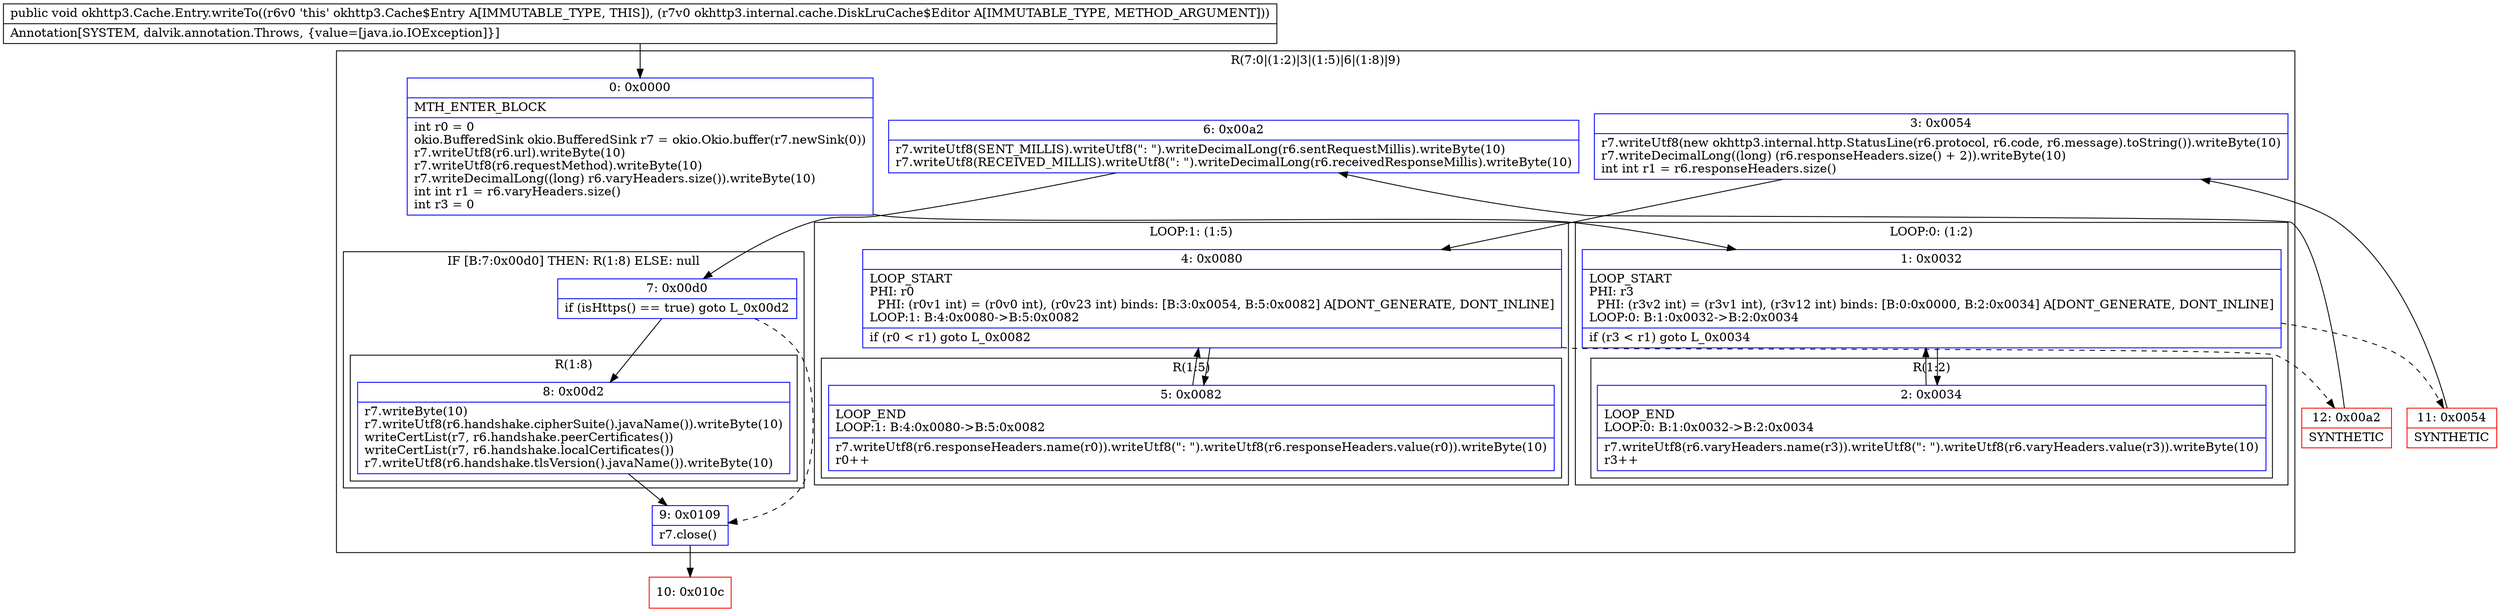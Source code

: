 digraph "CFG forokhttp3.Cache.Entry.writeTo(Lokhttp3\/internal\/cache\/DiskLruCache$Editor;)V" {
subgraph cluster_Region_112473731 {
label = "R(7:0|(1:2)|3|(1:5)|6|(1:8)|9)";
node [shape=record,color=blue];
Node_0 [shape=record,label="{0\:\ 0x0000|MTH_ENTER_BLOCK\l|int r0 = 0\lokio.BufferedSink okio.BufferedSink r7 = okio.Okio.buffer(r7.newSink(0))\lr7.writeUtf8(r6.url).writeByte(10)\lr7.writeUtf8(r6.requestMethod).writeByte(10)\lr7.writeDecimalLong((long) r6.varyHeaders.size()).writeByte(10)\lint int r1 = r6.varyHeaders.size()\lint r3 = 0\l}"];
subgraph cluster_LoopRegion_1729139406 {
label = "LOOP:0: (1:2)";
node [shape=record,color=blue];
Node_1 [shape=record,label="{1\:\ 0x0032|LOOP_START\lPHI: r3 \l  PHI: (r3v2 int) = (r3v1 int), (r3v12 int) binds: [B:0:0x0000, B:2:0x0034] A[DONT_GENERATE, DONT_INLINE]\lLOOP:0: B:1:0x0032\-\>B:2:0x0034\l|if (r3 \< r1) goto L_0x0034\l}"];
subgraph cluster_Region_1009962371 {
label = "R(1:2)";
node [shape=record,color=blue];
Node_2 [shape=record,label="{2\:\ 0x0034|LOOP_END\lLOOP:0: B:1:0x0032\-\>B:2:0x0034\l|r7.writeUtf8(r6.varyHeaders.name(r3)).writeUtf8(\": \").writeUtf8(r6.varyHeaders.value(r3)).writeByte(10)\lr3++\l}"];
}
}
Node_3 [shape=record,label="{3\:\ 0x0054|r7.writeUtf8(new okhttp3.internal.http.StatusLine(r6.protocol, r6.code, r6.message).toString()).writeByte(10)\lr7.writeDecimalLong((long) (r6.responseHeaders.size() + 2)).writeByte(10)\lint int r1 = r6.responseHeaders.size()\l}"];
subgraph cluster_LoopRegion_303946888 {
label = "LOOP:1: (1:5)";
node [shape=record,color=blue];
Node_4 [shape=record,label="{4\:\ 0x0080|LOOP_START\lPHI: r0 \l  PHI: (r0v1 int) = (r0v0 int), (r0v23 int) binds: [B:3:0x0054, B:5:0x0082] A[DONT_GENERATE, DONT_INLINE]\lLOOP:1: B:4:0x0080\-\>B:5:0x0082\l|if (r0 \< r1) goto L_0x0082\l}"];
subgraph cluster_Region_669849612 {
label = "R(1:5)";
node [shape=record,color=blue];
Node_5 [shape=record,label="{5\:\ 0x0082|LOOP_END\lLOOP:1: B:4:0x0080\-\>B:5:0x0082\l|r7.writeUtf8(r6.responseHeaders.name(r0)).writeUtf8(\": \").writeUtf8(r6.responseHeaders.value(r0)).writeByte(10)\lr0++\l}"];
}
}
Node_6 [shape=record,label="{6\:\ 0x00a2|r7.writeUtf8(SENT_MILLIS).writeUtf8(\": \").writeDecimalLong(r6.sentRequestMillis).writeByte(10)\lr7.writeUtf8(RECEIVED_MILLIS).writeUtf8(\": \").writeDecimalLong(r6.receivedResponseMillis).writeByte(10)\l}"];
subgraph cluster_IfRegion_942659631 {
label = "IF [B:7:0x00d0] THEN: R(1:8) ELSE: null";
node [shape=record,color=blue];
Node_7 [shape=record,label="{7\:\ 0x00d0|if (isHttps() == true) goto L_0x00d2\l}"];
subgraph cluster_Region_462812328 {
label = "R(1:8)";
node [shape=record,color=blue];
Node_8 [shape=record,label="{8\:\ 0x00d2|r7.writeByte(10)\lr7.writeUtf8(r6.handshake.cipherSuite().javaName()).writeByte(10)\lwriteCertList(r7, r6.handshake.peerCertificates())\lwriteCertList(r7, r6.handshake.localCertificates())\lr7.writeUtf8(r6.handshake.tlsVersion().javaName()).writeByte(10)\l}"];
}
}
Node_9 [shape=record,label="{9\:\ 0x0109|r7.close()\l}"];
}
Node_10 [shape=record,color=red,label="{10\:\ 0x010c}"];
Node_11 [shape=record,color=red,label="{11\:\ 0x0054|SYNTHETIC\l}"];
Node_12 [shape=record,color=red,label="{12\:\ 0x00a2|SYNTHETIC\l}"];
MethodNode[shape=record,label="{public void okhttp3.Cache.Entry.writeTo((r6v0 'this' okhttp3.Cache$Entry A[IMMUTABLE_TYPE, THIS]), (r7v0 okhttp3.internal.cache.DiskLruCache$Editor A[IMMUTABLE_TYPE, METHOD_ARGUMENT]))  | Annotation[SYSTEM, dalvik.annotation.Throws, \{value=[java.io.IOException]\}]\l}"];
MethodNode -> Node_0;
Node_0 -> Node_1;
Node_1 -> Node_2;
Node_1 -> Node_11[style=dashed];
Node_2 -> Node_1;
Node_3 -> Node_4;
Node_4 -> Node_5;
Node_4 -> Node_12[style=dashed];
Node_5 -> Node_4;
Node_6 -> Node_7;
Node_7 -> Node_8;
Node_7 -> Node_9[style=dashed];
Node_8 -> Node_9;
Node_9 -> Node_10;
Node_11 -> Node_3;
Node_12 -> Node_6;
}

